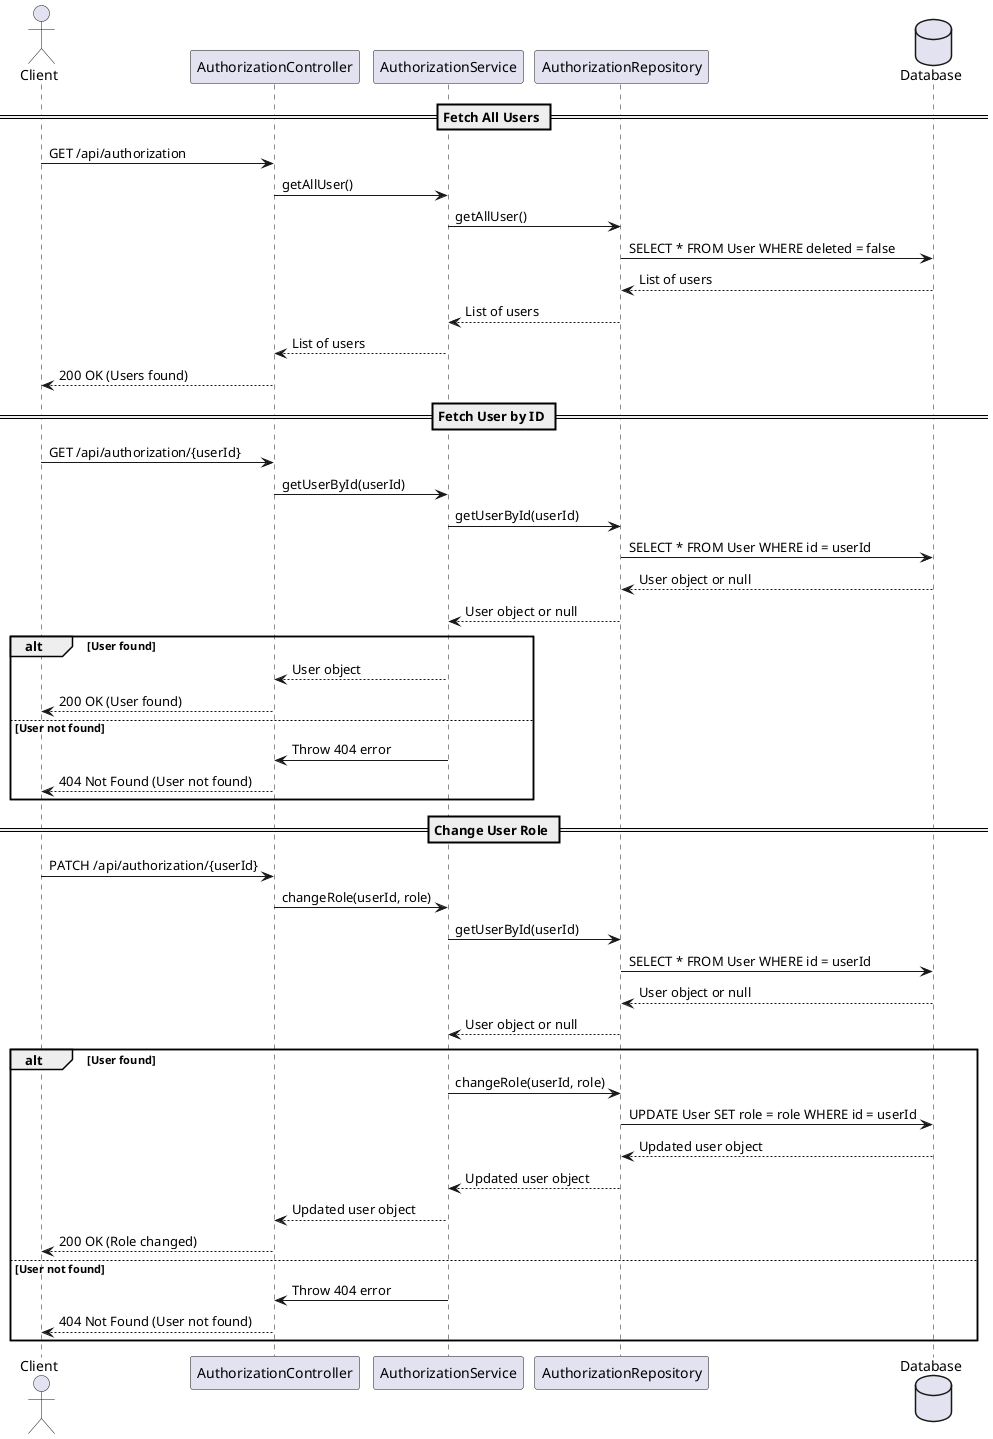 @startuml
actor Client
participant "AuthorizationController" as Controller
participant "AuthorizationService" as Service
participant "AuthorizationRepository" as Repository
database "Database" as DB

== Fetch All Users ==
Client -> Controller: GET /api/authorization
Controller -> Service: getAllUser()
Service -> Repository: getAllUser()
Repository -> DB: SELECT * FROM User WHERE deleted = false
DB --> Repository: List of users
Repository --> Service: List of users
Service --> Controller: List of users
Controller --> Client: 200 OK (Users found)

== Fetch User by ID ==
Client -> Controller: GET /api/authorization/{userId}
Controller -> Service: getUserById(userId)
Service -> Repository: getUserById(userId)
Repository -> DB: SELECT * FROM User WHERE id = userId
DB --> Repository: User object or null
Repository --> Service: User object or null
alt User found
    Service --> Controller: User object
    Controller --> Client: 200 OK (User found)
else User not found
    Service -> Controller: Throw 404 error
    Controller --> Client: 404 Not Found (User not found)
end

== Change User Role ==
Client -> Controller: PATCH /api/authorization/{userId}
Controller -> Service: changeRole(userId, role)
Service -> Repository: getUserById(userId)
Repository -> DB: SELECT * FROM User WHERE id = userId
DB --> Repository: User object or null
Repository --> Service: User object or null
alt User found
    Service -> Repository: changeRole(userId, role)
    Repository -> DB: UPDATE User SET role = role WHERE id = userId
    DB --> Repository: Updated user object
    Repository --> Service: Updated user object
    Service --> Controller: Updated user object
    Controller --> Client: 200 OK (Role changed)
else User not found
    Service -> Controller: Throw 404 error
    Controller --> Client: 404 Not Found (User not found)
end
@enduml
